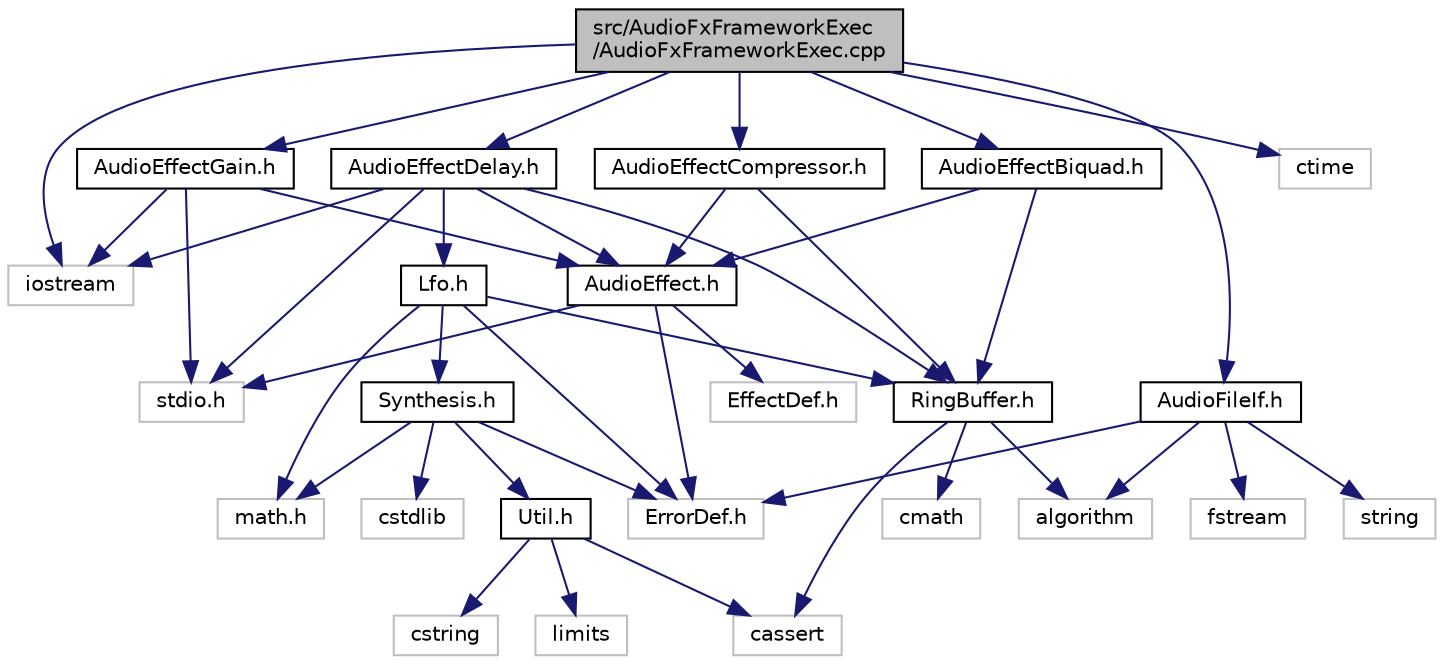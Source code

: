 digraph "src/AudioFxFrameworkExec/AudioFxFrameworkExec.cpp"
{
 // LATEX_PDF_SIZE
  edge [fontname="Helvetica",fontsize="10",labelfontname="Helvetica",labelfontsize="10"];
  node [fontname="Helvetica",fontsize="10",shape=record];
  Node1 [label="src/AudioFxFrameworkExec\l/AudioFxFrameworkExec.cpp",height=0.2,width=0.4,color="black", fillcolor="grey75", style="filled", fontcolor="black",tooltip=" "];
  Node1 -> Node2 [color="midnightblue",fontsize="10",style="solid"];
  Node2 [label="iostream",height=0.2,width=0.4,color="grey75", fillcolor="white", style="filled",tooltip=" "];
  Node1 -> Node3 [color="midnightblue",fontsize="10",style="solid"];
  Node3 [label="ctime",height=0.2,width=0.4,color="grey75", fillcolor="white", style="filled",tooltip=" "];
  Node1 -> Node4 [color="midnightblue",fontsize="10",style="solid"];
  Node4 [label="AudioEffectDelay.h",height=0.2,width=0.4,color="black", fillcolor="white", style="filled",URL="$_audio_effect_delay_8h.html",tooltip=" "];
  Node4 -> Node5 [color="midnightblue",fontsize="10",style="solid"];
  Node5 [label="AudioEffect.h",height=0.2,width=0.4,color="black", fillcolor="white", style="filled",URL="$_audio_effect_8h.html",tooltip=" "];
  Node5 -> Node6 [color="midnightblue",fontsize="10",style="solid"];
  Node6 [label="stdio.h",height=0.2,width=0.4,color="grey75", fillcolor="white", style="filled",tooltip=" "];
  Node5 -> Node7 [color="midnightblue",fontsize="10",style="solid"];
  Node7 [label="ErrorDef.h",height=0.2,width=0.4,color="grey75", fillcolor="white", style="filled",tooltip=" "];
  Node5 -> Node8 [color="midnightblue",fontsize="10",style="solid"];
  Node8 [label="EffectDef.h",height=0.2,width=0.4,color="grey75", fillcolor="white", style="filled",tooltip=" "];
  Node4 -> Node9 [color="midnightblue",fontsize="10",style="solid"];
  Node9 [label="RingBuffer.h",height=0.2,width=0.4,color="black", fillcolor="white", style="filled",URL="$_ring_buffer_8h.html",tooltip=" "];
  Node9 -> Node10 [color="midnightblue",fontsize="10",style="solid"];
  Node10 [label="cassert",height=0.2,width=0.4,color="grey75", fillcolor="white", style="filled",tooltip=" "];
  Node9 -> Node11 [color="midnightblue",fontsize="10",style="solid"];
  Node11 [label="algorithm",height=0.2,width=0.4,color="grey75", fillcolor="white", style="filled",tooltip=" "];
  Node9 -> Node12 [color="midnightblue",fontsize="10",style="solid"];
  Node12 [label="cmath",height=0.2,width=0.4,color="grey75", fillcolor="white", style="filled",tooltip=" "];
  Node4 -> Node13 [color="midnightblue",fontsize="10",style="solid"];
  Node13 [label="Lfo.h",height=0.2,width=0.4,color="black", fillcolor="white", style="filled",URL="$_lfo_8h.html",tooltip=" "];
  Node13 -> Node14 [color="midnightblue",fontsize="10",style="solid"];
  Node14 [label="math.h",height=0.2,width=0.4,color="grey75", fillcolor="white", style="filled",tooltip=" "];
  Node13 -> Node7 [color="midnightblue",fontsize="10",style="solid"];
  Node13 -> Node9 [color="midnightblue",fontsize="10",style="solid"];
  Node13 -> Node15 [color="midnightblue",fontsize="10",style="solid"];
  Node15 [label="Synthesis.h",height=0.2,width=0.4,color="black", fillcolor="white", style="filled",URL="$_synthesis_8h.html",tooltip=" "];
  Node15 -> Node14 [color="midnightblue",fontsize="10",style="solid"];
  Node15 -> Node16 [color="midnightblue",fontsize="10",style="solid"];
  Node16 [label="cstdlib",height=0.2,width=0.4,color="grey75", fillcolor="white", style="filled",tooltip=" "];
  Node15 -> Node7 [color="midnightblue",fontsize="10",style="solid"];
  Node15 -> Node17 [color="midnightblue",fontsize="10",style="solid"];
  Node17 [label="Util.h",height=0.2,width=0.4,color="black", fillcolor="white", style="filled",URL="$_util_8h.html",tooltip=" "];
  Node17 -> Node10 [color="midnightblue",fontsize="10",style="solid"];
  Node17 -> Node18 [color="midnightblue",fontsize="10",style="solid"];
  Node18 [label="cstring",height=0.2,width=0.4,color="grey75", fillcolor="white", style="filled",tooltip=" "];
  Node17 -> Node19 [color="midnightblue",fontsize="10",style="solid"];
  Node19 [label="limits",height=0.2,width=0.4,color="grey75", fillcolor="white", style="filled",tooltip=" "];
  Node4 -> Node6 [color="midnightblue",fontsize="10",style="solid"];
  Node4 -> Node2 [color="midnightblue",fontsize="10",style="solid"];
  Node1 -> Node20 [color="midnightblue",fontsize="10",style="solid"];
  Node20 [label="AudioEffectCompressor.h",height=0.2,width=0.4,color="black", fillcolor="white", style="filled",URL="$_audio_effect_compressor_8h.html",tooltip=" "];
  Node20 -> Node5 [color="midnightblue",fontsize="10",style="solid"];
  Node20 -> Node9 [color="midnightblue",fontsize="10",style="solid"];
  Node1 -> Node21 [color="midnightblue",fontsize="10",style="solid"];
  Node21 [label="AudioFileIf.h",height=0.2,width=0.4,color="black", fillcolor="white", style="filled",URL="$_audio_file_if_8h.html",tooltip=" "];
  Node21 -> Node22 [color="midnightblue",fontsize="10",style="solid"];
  Node22 [label="string",height=0.2,width=0.4,color="grey75", fillcolor="white", style="filled",tooltip=" "];
  Node21 -> Node23 [color="midnightblue",fontsize="10",style="solid"];
  Node23 [label="fstream",height=0.2,width=0.4,color="grey75", fillcolor="white", style="filled",tooltip=" "];
  Node21 -> Node11 [color="midnightblue",fontsize="10",style="solid"];
  Node21 -> Node7 [color="midnightblue",fontsize="10",style="solid"];
  Node1 -> Node24 [color="midnightblue",fontsize="10",style="solid"];
  Node24 [label="AudioEffectBiquad.h",height=0.2,width=0.4,color="black", fillcolor="white", style="filled",URL="$_audio_effect_biquad_8h.html",tooltip=" "];
  Node24 -> Node5 [color="midnightblue",fontsize="10",style="solid"];
  Node24 -> Node9 [color="midnightblue",fontsize="10",style="solid"];
  Node1 -> Node25 [color="midnightblue",fontsize="10",style="solid"];
  Node25 [label="AudioEffectGain.h",height=0.2,width=0.4,color="black", fillcolor="white", style="filled",URL="$_audio_effect_gain_8h.html",tooltip=" "];
  Node25 -> Node5 [color="midnightblue",fontsize="10",style="solid"];
  Node25 -> Node6 [color="midnightblue",fontsize="10",style="solid"];
  Node25 -> Node2 [color="midnightblue",fontsize="10",style="solid"];
}
